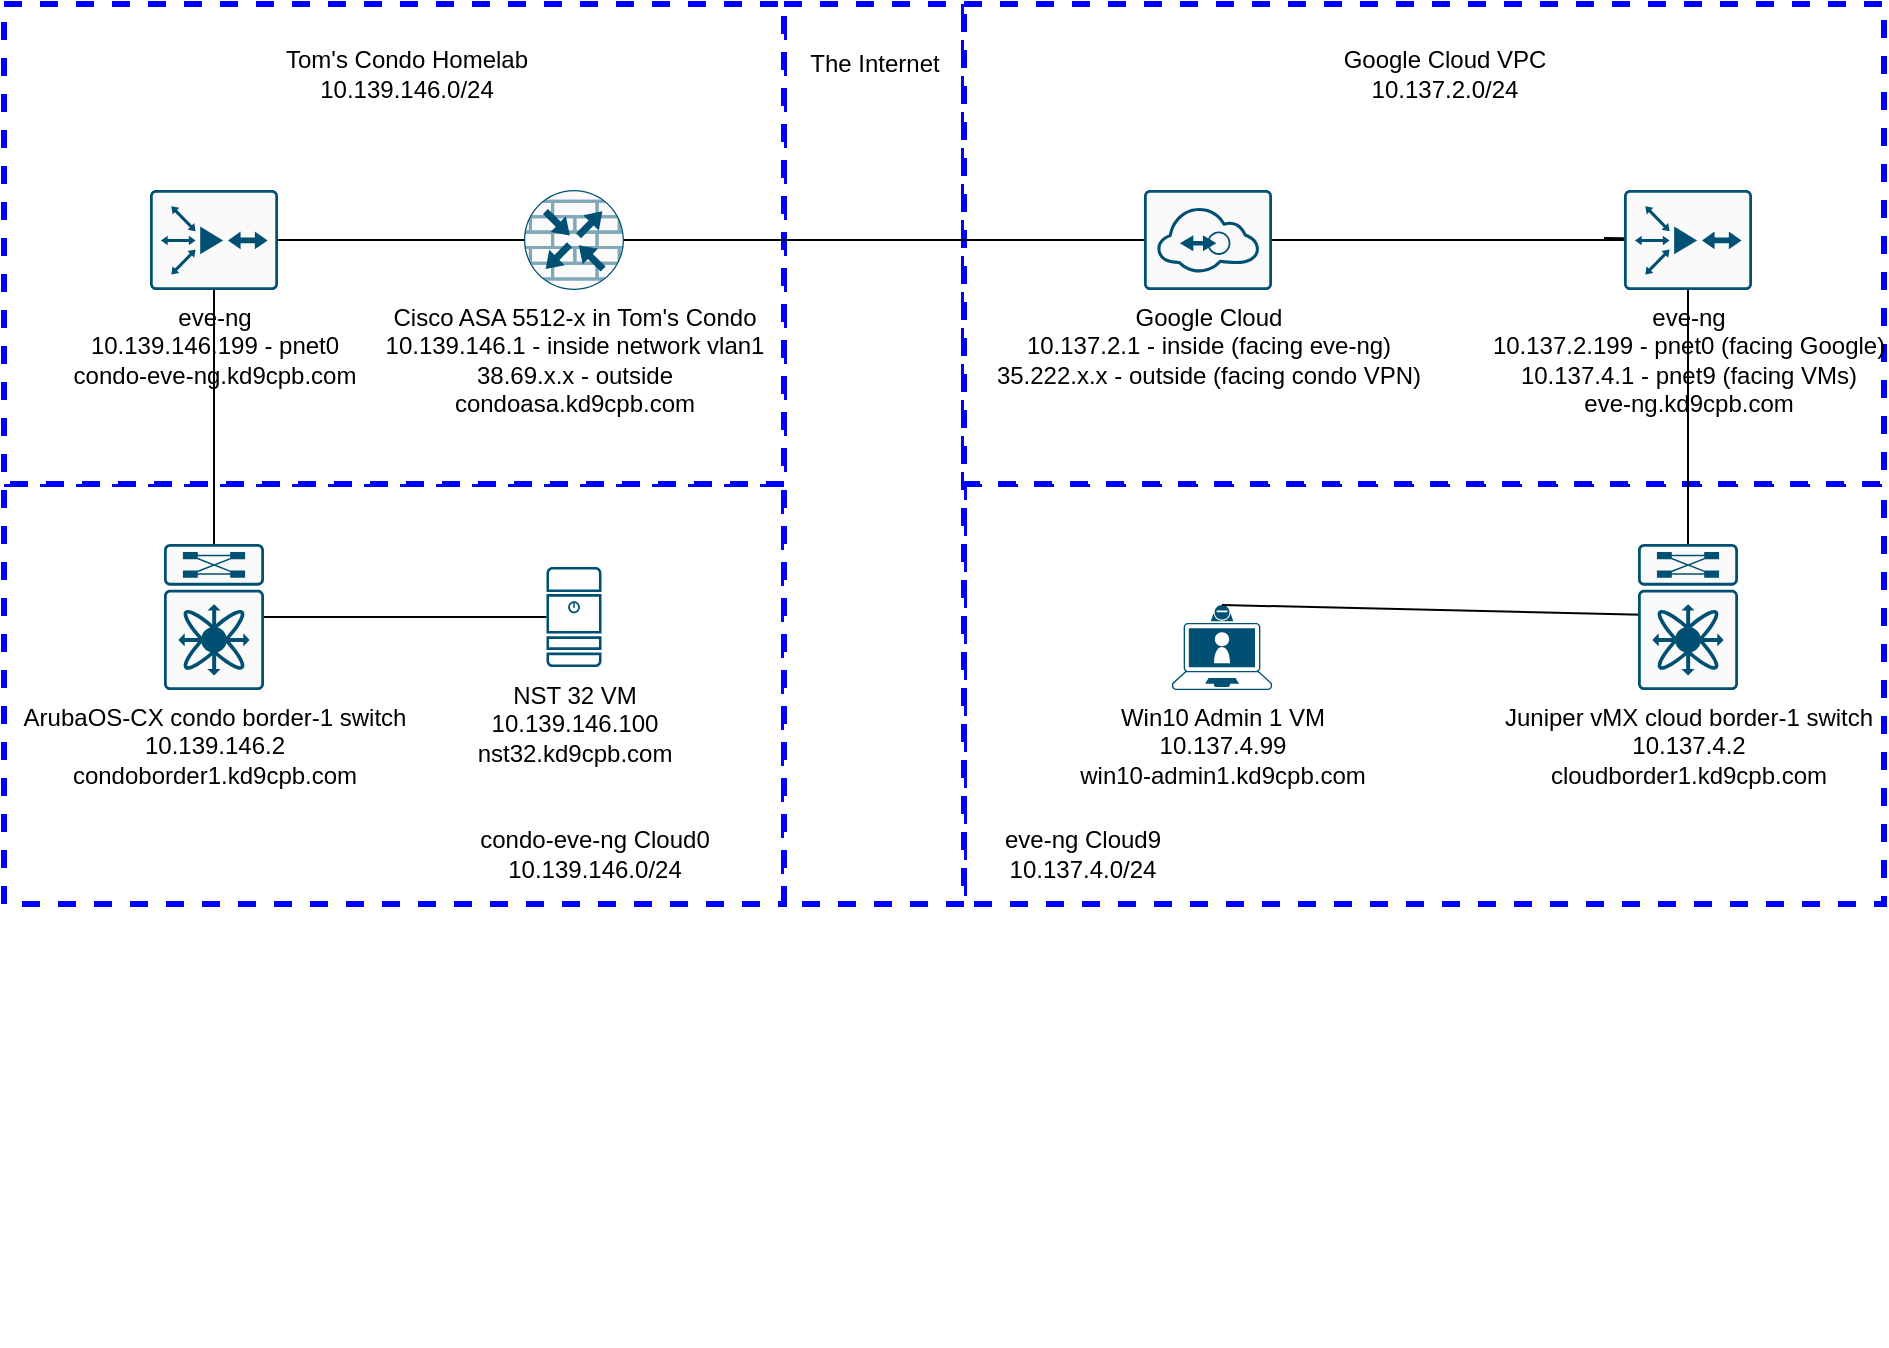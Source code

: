 <mxfile version="13.4.5" type="device"><diagram id="G-9wgaGXwwYEEGFCqt93" name="Page-1"><mxGraphModel dx="2290" dy="689" grid="1" gridSize="10" guides="1" tooltips="1" connect="1" arrows="1" fold="1" page="1" pageScale="1" pageWidth="850" pageHeight="1100" math="0" shadow="0"><root><mxCell id="0"/><mxCell id="1" parent="0"/><mxCell id="1zIlxCZvVPB1T7Ga7fM4-8" value="" style="whiteSpace=wrap;html=1;dashed=1;strokeWidth=3;strokeColor=#0000FF;" parent="1" vertex="1"><mxGeometry x="-840" y="250" width="390" height="210" as="geometry"/></mxCell><mxCell id="1zIlxCZvVPB1T7Ga7fM4-4" value="" style="whiteSpace=wrap;html=1;dashed=1;strokeWidth=3;strokeColor=#0000FF;" parent="1" vertex="1"><mxGeometry x="-360" y="250" width="460" height="210" as="geometry"/></mxCell><mxCell id="AvZ7Kr3mK1H3WiHZLwZi-19" value="" style="whiteSpace=wrap;html=1;dashed=1;strokeWidth=3;strokeColor=#0000FF;" parent="1" vertex="1"><mxGeometry x="-450" y="10" width="90" height="450" as="geometry"/></mxCell><mxCell id="AvZ7Kr3mK1H3WiHZLwZi-18" value="" style="whiteSpace=wrap;html=1;dashed=1;strokeWidth=3;strokeColor=#0000FF;" parent="1" vertex="1"><mxGeometry x="-360" y="10" width="460" height="240" as="geometry"/></mxCell><mxCell id="AvZ7Kr3mK1H3WiHZLwZi-16" value="" style="whiteSpace=wrap;html=1;dashed=1;strokeWidth=3;strokeColor=#0000FF;" parent="1" vertex="1"><mxGeometry x="-840" y="10" width="390" height="240" as="geometry"/></mxCell><mxCell id="AvZ7Kr3mK1H3WiHZLwZi-3" value="Win10 Admin 1 VM&lt;br&gt;10.137.4.99&lt;br&gt;win10-admin1.kd9cpb.com" style="points=[[0.13,0.225,0],[0.5,0,0],[0.87,0.225,0],[0.885,0.5,0],[0.985,0.99,0],[0.5,1,0],[0.015,0.99,0],[0.115,0.5,0]];verticalLabelPosition=bottom;html=1;verticalAlign=top;aspect=fixed;align=center;pointerEvents=1;shape=mxgraph.cisco19.laptop_video_client;fillColor=#005073;strokeColor=none;" parent="1" vertex="1"><mxGeometry x="-256" y="310.5" width="50" height="42.5" as="geometry"/></mxCell><mxCell id="AvZ7Kr3mK1H3WiHZLwZi-22" style="rounded=0;orthogonalLoop=1;jettySize=auto;html=1;exitX=1;exitY=0.5;exitDx=0;exitDy=0;exitPerimeter=0;entryX=0.5;entryY=0;entryDx=0;entryDy=0;entryPerimeter=0;endArrow=none;endFill=0;" parent="1" source="AvZ7Kr3mK1H3WiHZLwZi-4" target="AvZ7Kr3mK1H3WiHZLwZi-3" edge="1"><mxGeometry relative="1" as="geometry"/></mxCell><mxCell id="AvZ7Kr3mK1H3WiHZLwZi-4" value="Juniper vMX cloud border-1 switch&lt;br&gt;10.137.4.2&lt;br&gt;cloudborder1.kd9cpb.com" style="points=[[0.015,0.015,0],[0.985,0.015,0],[0.985,0.985,0],[0.015,0.985,0],[0.25,0,0],[0.5,0,0],[0.75,0,0],[1,0.25,0],[1,0.5,0],[1,0.75,0],[0.75,1,0],[0.5,1,0],[0.25,1,0],[0,0.75,0],[0,0.5,0],[0,0.25,0]];verticalLabelPosition=bottom;html=1;verticalAlign=top;aspect=fixed;align=center;pointerEvents=1;shape=mxgraph.cisco19.rect;prIcon=nexus_7k;fillColor=#FAFAFA;strokeColor=#005073;" parent="1" vertex="1"><mxGeometry x="-23" y="280" width="50" height="73" as="geometry"/></mxCell><mxCell id="AvZ7Kr3mK1H3WiHZLwZi-23" style="rounded=0;orthogonalLoop=1;jettySize=auto;html=1;exitX=1;exitY=0.5;exitDx=0;exitDy=0;exitPerimeter=0;endArrow=none;endFill=0;" parent="1" source="1zIlxCZvVPB1T7Ga7fM4-1" edge="1"><mxGeometry relative="1" as="geometry"><mxPoint x="-40" y="127" as="targetPoint"/></mxGeometry></mxCell><mxCell id="AvZ7Kr3mK1H3WiHZLwZi-5" value="Google Cloud&lt;br&gt;10.137.2.1 - inside (facing eve-ng)&lt;br&gt;35.222.x.x - outside (facing condo VPN)" style="points=[[0.015,0.015,0],[0.985,0.015,0],[0.985,0.985,0],[0.015,0.985,0],[0.25,0,0],[0.5,0,0],[0.75,0,0],[1,0.25,0],[1,0.5,0],[1,0.75,0],[0.75,1,0],[0.5,1,0],[0.25,1,0],[0,0.75,0],[0,0.5,0],[0,0.25,0]];verticalLabelPosition=bottom;html=1;verticalAlign=top;aspect=fixed;align=center;pointerEvents=1;shape=mxgraph.cisco19.rect;prIcon=nexus_1010;fillColor=#FAFAFA;strokeColor=#005073;" parent="1" vertex="1"><mxGeometry x="-270" y="103" width="64" height="50" as="geometry"/></mxCell><mxCell id="AvZ7Kr3mK1H3WiHZLwZi-20" style="edgeStyle=orthogonalEdgeStyle;rounded=0;orthogonalLoop=1;jettySize=auto;html=1;exitX=1;exitY=0.5;exitDx=0;exitDy=0;exitPerimeter=0;entryX=0;entryY=0.5;entryDx=0;entryDy=0;entryPerimeter=0;endArrow=none;endFill=0;" parent="1" source="AvZ7Kr3mK1H3WiHZLwZi-6" target="AvZ7Kr3mK1H3WiHZLwZi-5" edge="1"><mxGeometry relative="1" as="geometry"/></mxCell><mxCell id="AvZ7Kr3mK1H3WiHZLwZi-42" style="edgeStyle=none;rounded=0;orthogonalLoop=1;jettySize=auto;html=1;entryX=0.5;entryY=0;entryDx=0;entryDy=0;entryPerimeter=0;endArrow=none;endFill=0;" parent="1" source="1zIlxCZvVPB1T7Ga7fM4-6" target="AvZ7Kr3mK1H3WiHZLwZi-9" edge="1"><mxGeometry relative="1" as="geometry"/></mxCell><mxCell id="AvZ7Kr3mK1H3WiHZLwZi-6" value="Cisco ASA 5512-x in Tom's Condo&lt;br&gt;10.139.146.1 - inside network vlan1&lt;br&gt;38.69.x.x - outside&lt;br&gt;condoasa.kd9cpb.com" style="points=[[0.5,0,0],[1,0.5,0],[0.5,1,0],[0,0.5,0],[0.145,0.145,0],[0.856,0.145,0],[0.855,0.856,0],[0.145,0.855,0]];verticalLabelPosition=bottom;html=1;verticalAlign=top;aspect=fixed;align=center;pointerEvents=1;shape=mxgraph.cisco19.rect;prIcon=router_with_firewall;fillColor=#FAFAFA;strokeColor=#005073;" parent="1" vertex="1"><mxGeometry x="-580" y="103" width="50" height="50" as="geometry"/></mxCell><mxCell id="AvZ7Kr3mK1H3WiHZLwZi-43" style="edgeStyle=none;rounded=0;orthogonalLoop=1;jettySize=auto;html=1;exitX=1;exitY=0.5;exitDx=0;exitDy=0;exitPerimeter=0;entryX=0;entryY=0.5;entryDx=0;entryDy=0;entryPerimeter=0;endArrow=none;endFill=0;" parent="1" source="AvZ7Kr3mK1H3WiHZLwZi-9" edge="1" target="ySy5qUSoTyug80znfqku-2"><mxGeometry relative="1" as="geometry"><mxPoint x="-575" y="417.5" as="targetPoint"/></mxGeometry></mxCell><mxCell id="AvZ7Kr3mK1H3WiHZLwZi-9" value="ArubaOS-CX condo border-1 switch&lt;br&gt;10.139.146.2&lt;br&gt;condoborder1.kd9cpb.com" style="points=[[0.015,0.015,0],[0.985,0.015,0],[0.985,0.985,0],[0.015,0.985,0],[0.25,0,0],[0.5,0,0],[0.75,0,0],[1,0.25,0],[1,0.5,0],[1,0.75,0],[0.75,1,0],[0.5,1,0],[0.25,1,0],[0,0.75,0],[0,0.5,0],[0,0.25,0]];verticalLabelPosition=bottom;html=1;verticalAlign=top;aspect=fixed;align=center;pointerEvents=1;shape=mxgraph.cisco19.rect;prIcon=nexus_7k;fillColor=#FAFAFA;strokeColor=#005073;" parent="1" vertex="1"><mxGeometry x="-760" y="280" width="50" height="73" as="geometry"/></mxCell><mxCell id="AvZ7Kr3mK1H3WiHZLwZi-15" style="edgeStyle=orthogonalEdgeStyle;rounded=0;orthogonalLoop=1;jettySize=auto;html=1;exitX=0.5;exitY=1;exitDx=0;exitDy=0;exitPerimeter=0;" parent="1" edge="1"><mxGeometry relative="1" as="geometry"><mxPoint x="-810" y="672.5" as="sourcePoint"/><mxPoint x="-810" y="672.5" as="targetPoint"/></mxGeometry></mxCell><mxCell id="AvZ7Kr3mK1H3WiHZLwZi-24" value="Google Cloud VPC&lt;br&gt;10.137.2.0/24" style="text;html=1;align=center;verticalAlign=middle;resizable=0;points=[];autosize=1;" parent="1" vertex="1"><mxGeometry x="-180" y="30" width="120" height="30" as="geometry"/></mxCell><mxCell id="AvZ7Kr3mK1H3WiHZLwZi-25" value="The Internet" style="text;html=1;align=center;verticalAlign=middle;resizable=0;points=[];autosize=1;" parent="1" vertex="1"><mxGeometry x="-445" y="30" width="80" height="20" as="geometry"/></mxCell><mxCell id="AvZ7Kr3mK1H3WiHZLwZi-40" value="Tom's Condo Homelab&lt;br&gt;10.139.146.0/24" style="text;html=1;align=center;verticalAlign=middle;resizable=0;points=[];autosize=1;" parent="1" vertex="1"><mxGeometry x="-708.75" y="30" width="140" height="30" as="geometry"/></mxCell><mxCell id="1zIlxCZvVPB1T7Ga7fM4-1" value="eve-ng&lt;br&gt;10.137.2.199 - pnet0 (facing Google)&lt;br&gt;10.137.4.1 - pnet9 (facing VMs)&lt;br&gt;eve-ng.kd9cpb.com" style="points=[[0.015,0.015,0],[0.985,0.015,0],[0.985,0.985,0],[0.015,0.985,0],[0.25,0,0],[0.5,0,0],[0.75,0,0],[1,0.25,0],[1,0.5,0],[1,0.75,0],[0.75,1,0],[0.5,1,0],[0.25,1,0],[0,0.75,0],[0,0.5,0],[0,0.25,0]];verticalLabelPosition=bottom;html=1;verticalAlign=top;aspect=fixed;align=center;pointerEvents=1;shape=mxgraph.cisco19.rect;prIcon=router_with_firewall2;fillColor=#FAFAFA;strokeColor=#005073;" parent="1" vertex="1"><mxGeometry x="-30" y="103" width="64" height="50" as="geometry"/></mxCell><mxCell id="1zIlxCZvVPB1T7Ga7fM4-2" style="rounded=0;orthogonalLoop=1;jettySize=auto;html=1;exitX=1;exitY=0.5;exitDx=0;exitDy=0;exitPerimeter=0;endArrow=none;endFill=0;" parent="1" source="AvZ7Kr3mK1H3WiHZLwZi-5" target="1zIlxCZvVPB1T7Ga7fM4-1" edge="1"><mxGeometry relative="1" as="geometry"><mxPoint x="-206" y="128" as="sourcePoint"/><mxPoint x="-40" y="127" as="targetPoint"/></mxGeometry></mxCell><mxCell id="1zIlxCZvVPB1T7Ga7fM4-3" style="rounded=0;orthogonalLoop=1;jettySize=auto;html=1;exitX=0.5;exitY=1;exitDx=0;exitDy=0;exitPerimeter=0;endArrow=none;endFill=0;entryX=0.5;entryY=0;entryDx=0;entryDy=0;entryPerimeter=0;" parent="1" source="1zIlxCZvVPB1T7Ga7fM4-1" target="AvZ7Kr3mK1H3WiHZLwZi-4" edge="1"><mxGeometry relative="1" as="geometry"><mxPoint x="-196" y="138" as="sourcePoint"/><mxPoint x="-20" y="138" as="targetPoint"/></mxGeometry></mxCell><mxCell id="1zIlxCZvVPB1T7Ga7fM4-5" value="eve-ng Cloud9&lt;br&gt;10.137.4.0/24" style="text;html=1;align=center;verticalAlign=middle;resizable=0;points=[];autosize=1;" parent="1" vertex="1"><mxGeometry x="-346" y="420" width="90" height="30" as="geometry"/></mxCell><mxCell id="1zIlxCZvVPB1T7Ga7fM4-6" value="eve-ng&lt;br&gt;10.139.146.199 - pnet0&lt;br&gt;condo-eve-ng.kd9cpb.com" style="points=[[0.015,0.015,0],[0.985,0.015,0],[0.985,0.985,0],[0.015,0.985,0],[0.25,0,0],[0.5,0,0],[0.75,0,0],[1,0.25,0],[1,0.5,0],[1,0.75,0],[0.75,1,0],[0.5,1,0],[0.25,1,0],[0,0.75,0],[0,0.5,0],[0,0.25,0]];verticalLabelPosition=bottom;html=1;verticalAlign=top;aspect=fixed;align=center;pointerEvents=1;shape=mxgraph.cisco19.rect;prIcon=router_with_firewall2;fillColor=#FAFAFA;strokeColor=#005073;" parent="1" vertex="1"><mxGeometry x="-767" y="103" width="64" height="50" as="geometry"/></mxCell><mxCell id="1zIlxCZvVPB1T7Ga7fM4-9" value="condo-eve-ng Cloud0&lt;br&gt;10.139.146.0/24" style="text;html=1;align=center;verticalAlign=middle;resizable=0;points=[];autosize=1;" parent="1" vertex="1"><mxGeometry x="-610" y="420" width="130" height="30" as="geometry"/></mxCell><mxCell id="QFi7jTVEpwFLOIM4Y4Oc-1" style="edgeStyle=orthogonalEdgeStyle;rounded=0;orthogonalLoop=1;jettySize=auto;html=1;exitX=1;exitY=0.5;exitDx=0;exitDy=0;exitPerimeter=0;entryX=0;entryY=0.5;entryDx=0;entryDy=0;entryPerimeter=0;endArrow=none;endFill=0;" parent="1" source="1zIlxCZvVPB1T7Ga7fM4-6" target="AvZ7Kr3mK1H3WiHZLwZi-6" edge="1"><mxGeometry relative="1" as="geometry"><mxPoint x="-520" y="138" as="sourcePoint"/><mxPoint x="-260" y="138" as="targetPoint"/></mxGeometry></mxCell><mxCell id="ySy5qUSoTyug80znfqku-2" value="NST 32 VM&lt;br&gt;10.139.146.100&lt;br&gt;nst32.kd9cpb.com" style="points=[[0.015,0.015,0],[0.985,0.015,0],[0.985,0.985,0],[0.015,0.985,0],[0.25,0,0],[0.5,0,0],[0.75,0,0],[1,0.25,0],[1,0.5,0],[1,0.75,0],[0.75,1,0],[0.5,1,0],[0.25,1,0],[0,0.75,0],[0,0.5,0],[0,0.25,0]];verticalLabelPosition=bottom;html=1;verticalAlign=top;aspect=fixed;align=center;pointerEvents=1;shape=mxgraph.cisco19.server;fillColor=#005073;strokeColor=none;" parent="1" vertex="1"><mxGeometry x="-568.75" y="291.5" width="27.5" height="50" as="geometry"/></mxCell></root></mxGraphModel></diagram></mxfile>
